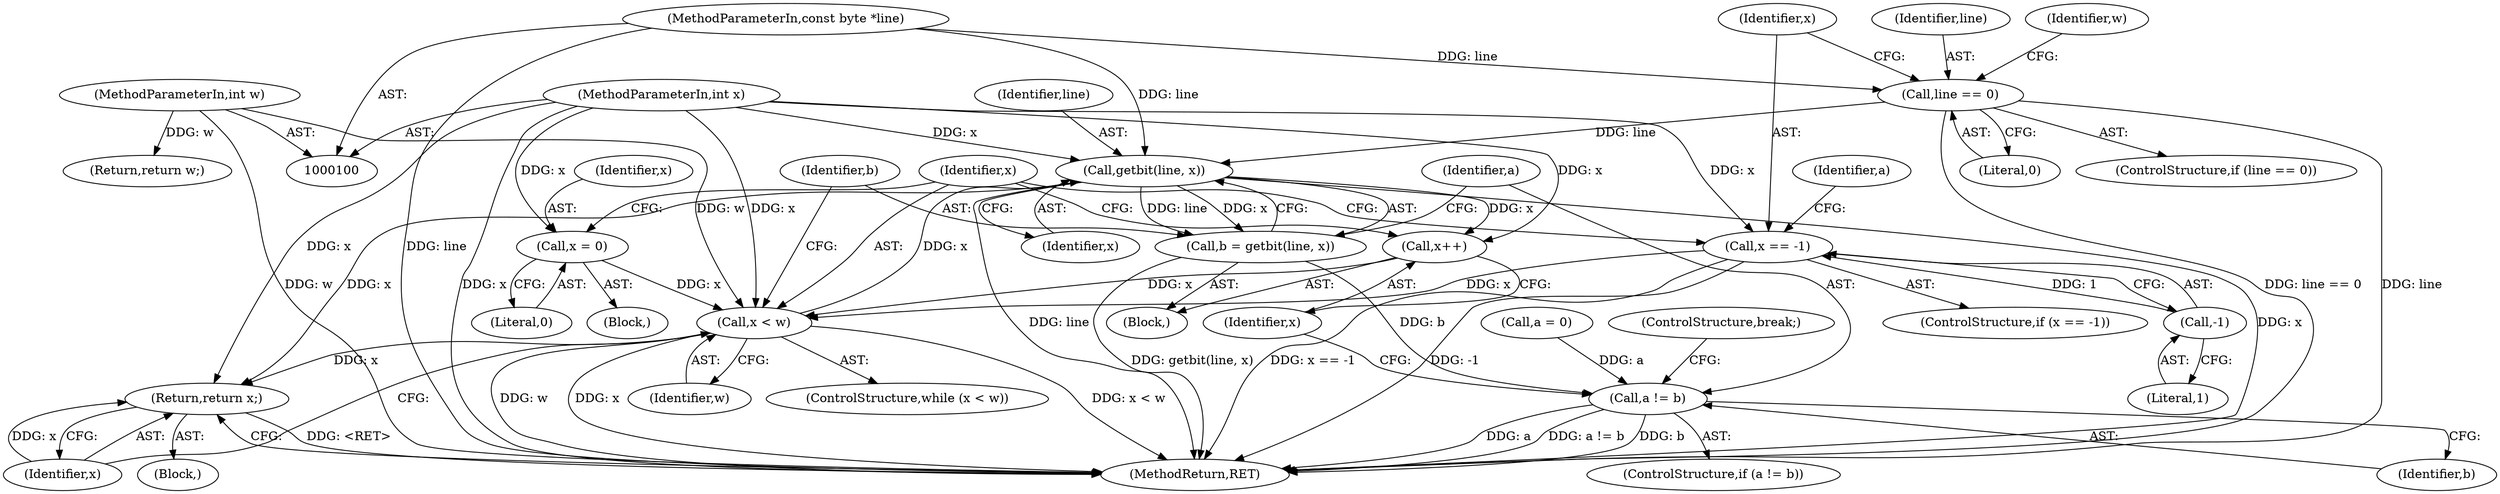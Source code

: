 digraph "1_ghostscript_e698d5c11d27212aa1098bc5b1673a3378563092_8@pointer" {
"1000134" [label="(Call,getbit(line, x))"];
"1000108" [label="(Call,line == 0)"];
"1000101" [label="(MethodParameterIn,const byte *line)"];
"1000128" [label="(Call,x < w)"];
"1000122" [label="(Call,x = 0)"];
"1000102" [label="(MethodParameterIn,int x)"];
"1000114" [label="(Call,x == -1)"];
"1000116" [label="(Call,-1)"];
"1000142" [label="(Call,x++)"];
"1000134" [label="(Call,getbit(line, x))"];
"1000103" [label="(MethodParameterIn,int w)"];
"1000132" [label="(Call,b = getbit(line, x))"];
"1000138" [label="(Call,a != b)"];
"1000144" [label="(Return,return x;)"];
"1000113" [label="(ControlStructure,if (x == -1))"];
"1000115" [label="(Identifier,x)"];
"1000146" [label="(MethodReturn,RET)"];
"1000108" [label="(Call,line == 0)"];
"1000122" [label="(Call,x = 0)"];
"1000123" [label="(Identifier,x)"];
"1000144" [label="(Return,return x;)"];
"1000142" [label="(Call,x++)"];
"1000118" [label="(Block,)"];
"1000138" [label="(Call,a != b)"];
"1000141" [label="(ControlStructure,break;)"];
"1000143" [label="(Identifier,x)"];
"1000130" [label="(Identifier,w)"];
"1000104" [label="(Block,)"];
"1000102" [label="(MethodParameterIn,int x)"];
"1000134" [label="(Call,getbit(line, x))"];
"1000110" [label="(Literal,0)"];
"1000111" [label="(Return,return w;)"];
"1000140" [label="(Identifier,b)"];
"1000135" [label="(Identifier,line)"];
"1000137" [label="(ControlStructure,if (a != b))"];
"1000116" [label="(Call,-1)"];
"1000107" [label="(ControlStructure,if (line == 0))"];
"1000133" [label="(Identifier,b)"];
"1000120" [label="(Identifier,a)"];
"1000114" [label="(Call,x == -1)"];
"1000103" [label="(MethodParameterIn,int w)"];
"1000136" [label="(Identifier,x)"];
"1000117" [label="(Literal,1)"];
"1000139" [label="(Identifier,a)"];
"1000129" [label="(Identifier,x)"];
"1000119" [label="(Call,a = 0)"];
"1000145" [label="(Identifier,x)"];
"1000127" [label="(ControlStructure,while (x < w))"];
"1000109" [label="(Identifier,line)"];
"1000101" [label="(MethodParameterIn,const byte *line)"];
"1000132" [label="(Call,b = getbit(line, x))"];
"1000128" [label="(Call,x < w)"];
"1000131" [label="(Block,)"];
"1000112" [label="(Identifier,w)"];
"1000124" [label="(Literal,0)"];
"1000134" -> "1000132"  [label="AST: "];
"1000134" -> "1000136"  [label="CFG: "];
"1000135" -> "1000134"  [label="AST: "];
"1000136" -> "1000134"  [label="AST: "];
"1000132" -> "1000134"  [label="CFG: "];
"1000134" -> "1000146"  [label="DDG: line"];
"1000134" -> "1000146"  [label="DDG: x"];
"1000134" -> "1000132"  [label="DDG: line"];
"1000134" -> "1000132"  [label="DDG: x"];
"1000108" -> "1000134"  [label="DDG: line"];
"1000101" -> "1000134"  [label="DDG: line"];
"1000128" -> "1000134"  [label="DDG: x"];
"1000102" -> "1000134"  [label="DDG: x"];
"1000134" -> "1000142"  [label="DDG: x"];
"1000134" -> "1000144"  [label="DDG: x"];
"1000108" -> "1000107"  [label="AST: "];
"1000108" -> "1000110"  [label="CFG: "];
"1000109" -> "1000108"  [label="AST: "];
"1000110" -> "1000108"  [label="AST: "];
"1000112" -> "1000108"  [label="CFG: "];
"1000115" -> "1000108"  [label="CFG: "];
"1000108" -> "1000146"  [label="DDG: line == 0"];
"1000108" -> "1000146"  [label="DDG: line"];
"1000101" -> "1000108"  [label="DDG: line"];
"1000101" -> "1000100"  [label="AST: "];
"1000101" -> "1000146"  [label="DDG: line"];
"1000128" -> "1000127"  [label="AST: "];
"1000128" -> "1000130"  [label="CFG: "];
"1000129" -> "1000128"  [label="AST: "];
"1000130" -> "1000128"  [label="AST: "];
"1000133" -> "1000128"  [label="CFG: "];
"1000145" -> "1000128"  [label="CFG: "];
"1000128" -> "1000146"  [label="DDG: w"];
"1000128" -> "1000146"  [label="DDG: x"];
"1000128" -> "1000146"  [label="DDG: x < w"];
"1000122" -> "1000128"  [label="DDG: x"];
"1000114" -> "1000128"  [label="DDG: x"];
"1000142" -> "1000128"  [label="DDG: x"];
"1000102" -> "1000128"  [label="DDG: x"];
"1000103" -> "1000128"  [label="DDG: w"];
"1000128" -> "1000144"  [label="DDG: x"];
"1000122" -> "1000118"  [label="AST: "];
"1000122" -> "1000124"  [label="CFG: "];
"1000123" -> "1000122"  [label="AST: "];
"1000124" -> "1000122"  [label="AST: "];
"1000129" -> "1000122"  [label="CFG: "];
"1000102" -> "1000122"  [label="DDG: x"];
"1000102" -> "1000100"  [label="AST: "];
"1000102" -> "1000146"  [label="DDG: x"];
"1000102" -> "1000114"  [label="DDG: x"];
"1000102" -> "1000142"  [label="DDG: x"];
"1000102" -> "1000144"  [label="DDG: x"];
"1000114" -> "1000113"  [label="AST: "];
"1000114" -> "1000116"  [label="CFG: "];
"1000115" -> "1000114"  [label="AST: "];
"1000116" -> "1000114"  [label="AST: "];
"1000120" -> "1000114"  [label="CFG: "];
"1000129" -> "1000114"  [label="CFG: "];
"1000114" -> "1000146"  [label="DDG: x == -1"];
"1000114" -> "1000146"  [label="DDG: -1"];
"1000116" -> "1000114"  [label="DDG: 1"];
"1000116" -> "1000117"  [label="CFG: "];
"1000117" -> "1000116"  [label="AST: "];
"1000142" -> "1000131"  [label="AST: "];
"1000142" -> "1000143"  [label="CFG: "];
"1000143" -> "1000142"  [label="AST: "];
"1000129" -> "1000142"  [label="CFG: "];
"1000103" -> "1000100"  [label="AST: "];
"1000103" -> "1000146"  [label="DDG: w"];
"1000103" -> "1000111"  [label="DDG: w"];
"1000132" -> "1000131"  [label="AST: "];
"1000133" -> "1000132"  [label="AST: "];
"1000139" -> "1000132"  [label="CFG: "];
"1000132" -> "1000146"  [label="DDG: getbit(line, x)"];
"1000132" -> "1000138"  [label="DDG: b"];
"1000138" -> "1000137"  [label="AST: "];
"1000138" -> "1000140"  [label="CFG: "];
"1000139" -> "1000138"  [label="AST: "];
"1000140" -> "1000138"  [label="AST: "];
"1000141" -> "1000138"  [label="CFG: "];
"1000143" -> "1000138"  [label="CFG: "];
"1000138" -> "1000146"  [label="DDG: b"];
"1000138" -> "1000146"  [label="DDG: a"];
"1000138" -> "1000146"  [label="DDG: a != b"];
"1000119" -> "1000138"  [label="DDG: a"];
"1000144" -> "1000104"  [label="AST: "];
"1000144" -> "1000145"  [label="CFG: "];
"1000145" -> "1000144"  [label="AST: "];
"1000146" -> "1000144"  [label="CFG: "];
"1000144" -> "1000146"  [label="DDG: <RET>"];
"1000145" -> "1000144"  [label="DDG: x"];
}
